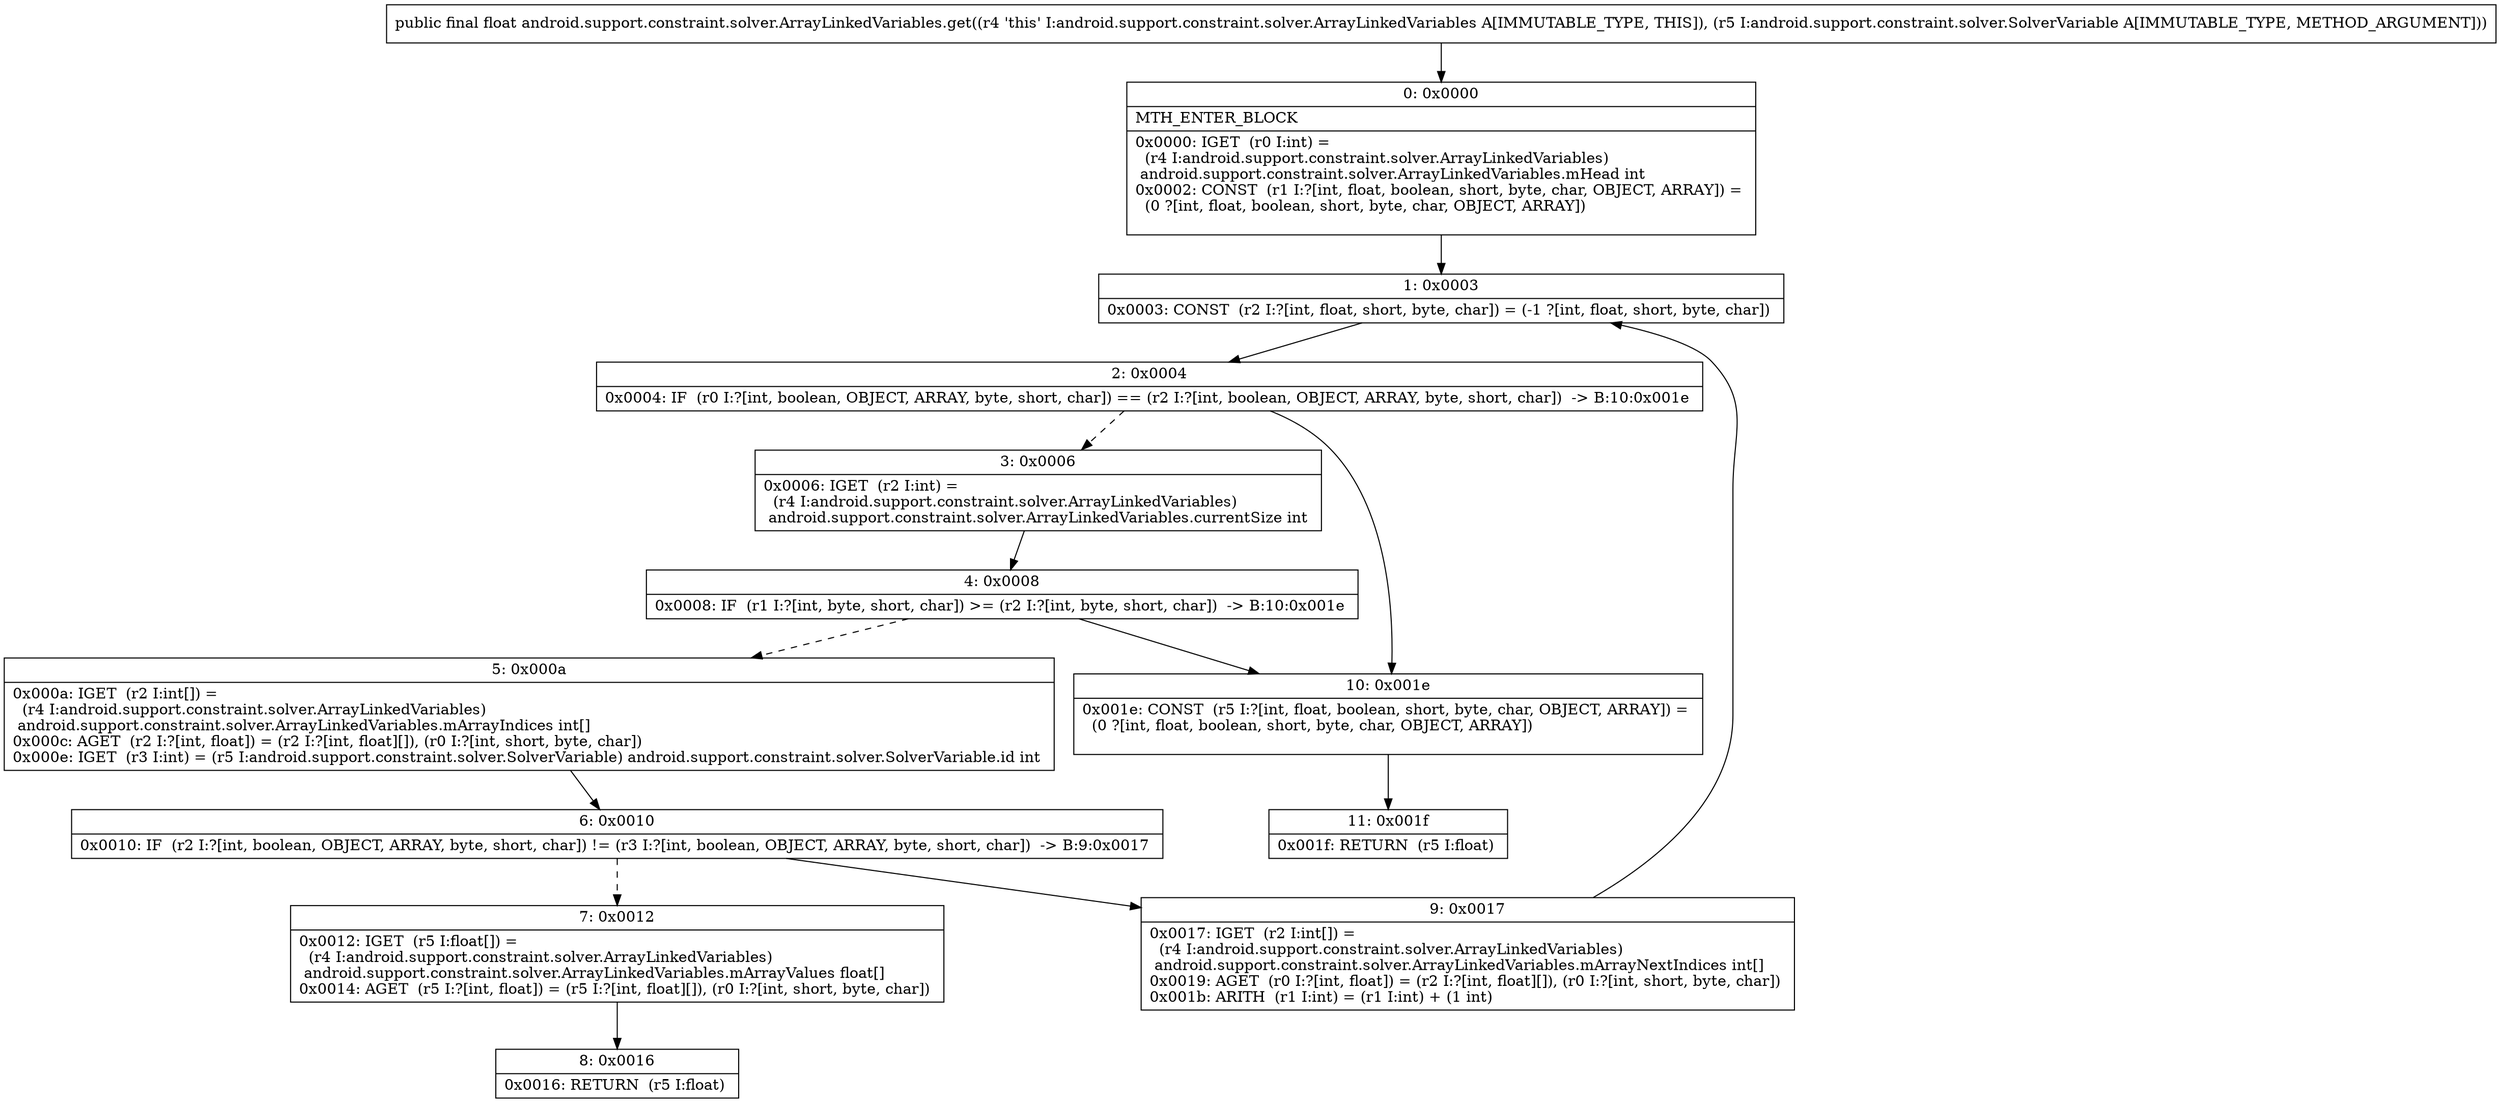 digraph "CFG forandroid.support.constraint.solver.ArrayLinkedVariables.get(Landroid\/support\/constraint\/solver\/SolverVariable;)F" {
Node_0 [shape=record,label="{0\:\ 0x0000|MTH_ENTER_BLOCK\l|0x0000: IGET  (r0 I:int) = \l  (r4 I:android.support.constraint.solver.ArrayLinkedVariables)\l android.support.constraint.solver.ArrayLinkedVariables.mHead int \l0x0002: CONST  (r1 I:?[int, float, boolean, short, byte, char, OBJECT, ARRAY]) = \l  (0 ?[int, float, boolean, short, byte, char, OBJECT, ARRAY])\l \l}"];
Node_1 [shape=record,label="{1\:\ 0x0003|0x0003: CONST  (r2 I:?[int, float, short, byte, char]) = (\-1 ?[int, float, short, byte, char]) \l}"];
Node_2 [shape=record,label="{2\:\ 0x0004|0x0004: IF  (r0 I:?[int, boolean, OBJECT, ARRAY, byte, short, char]) == (r2 I:?[int, boolean, OBJECT, ARRAY, byte, short, char])  \-\> B:10:0x001e \l}"];
Node_3 [shape=record,label="{3\:\ 0x0006|0x0006: IGET  (r2 I:int) = \l  (r4 I:android.support.constraint.solver.ArrayLinkedVariables)\l android.support.constraint.solver.ArrayLinkedVariables.currentSize int \l}"];
Node_4 [shape=record,label="{4\:\ 0x0008|0x0008: IF  (r1 I:?[int, byte, short, char]) \>= (r2 I:?[int, byte, short, char])  \-\> B:10:0x001e \l}"];
Node_5 [shape=record,label="{5\:\ 0x000a|0x000a: IGET  (r2 I:int[]) = \l  (r4 I:android.support.constraint.solver.ArrayLinkedVariables)\l android.support.constraint.solver.ArrayLinkedVariables.mArrayIndices int[] \l0x000c: AGET  (r2 I:?[int, float]) = (r2 I:?[int, float][]), (r0 I:?[int, short, byte, char]) \l0x000e: IGET  (r3 I:int) = (r5 I:android.support.constraint.solver.SolverVariable) android.support.constraint.solver.SolverVariable.id int \l}"];
Node_6 [shape=record,label="{6\:\ 0x0010|0x0010: IF  (r2 I:?[int, boolean, OBJECT, ARRAY, byte, short, char]) != (r3 I:?[int, boolean, OBJECT, ARRAY, byte, short, char])  \-\> B:9:0x0017 \l}"];
Node_7 [shape=record,label="{7\:\ 0x0012|0x0012: IGET  (r5 I:float[]) = \l  (r4 I:android.support.constraint.solver.ArrayLinkedVariables)\l android.support.constraint.solver.ArrayLinkedVariables.mArrayValues float[] \l0x0014: AGET  (r5 I:?[int, float]) = (r5 I:?[int, float][]), (r0 I:?[int, short, byte, char]) \l}"];
Node_8 [shape=record,label="{8\:\ 0x0016|0x0016: RETURN  (r5 I:float) \l}"];
Node_9 [shape=record,label="{9\:\ 0x0017|0x0017: IGET  (r2 I:int[]) = \l  (r4 I:android.support.constraint.solver.ArrayLinkedVariables)\l android.support.constraint.solver.ArrayLinkedVariables.mArrayNextIndices int[] \l0x0019: AGET  (r0 I:?[int, float]) = (r2 I:?[int, float][]), (r0 I:?[int, short, byte, char]) \l0x001b: ARITH  (r1 I:int) = (r1 I:int) + (1 int) \l}"];
Node_10 [shape=record,label="{10\:\ 0x001e|0x001e: CONST  (r5 I:?[int, float, boolean, short, byte, char, OBJECT, ARRAY]) = \l  (0 ?[int, float, boolean, short, byte, char, OBJECT, ARRAY])\l \l}"];
Node_11 [shape=record,label="{11\:\ 0x001f|0x001f: RETURN  (r5 I:float) \l}"];
MethodNode[shape=record,label="{public final float android.support.constraint.solver.ArrayLinkedVariables.get((r4 'this' I:android.support.constraint.solver.ArrayLinkedVariables A[IMMUTABLE_TYPE, THIS]), (r5 I:android.support.constraint.solver.SolverVariable A[IMMUTABLE_TYPE, METHOD_ARGUMENT])) }"];
MethodNode -> Node_0;
Node_0 -> Node_1;
Node_1 -> Node_2;
Node_2 -> Node_3[style=dashed];
Node_2 -> Node_10;
Node_3 -> Node_4;
Node_4 -> Node_5[style=dashed];
Node_4 -> Node_10;
Node_5 -> Node_6;
Node_6 -> Node_7[style=dashed];
Node_6 -> Node_9;
Node_7 -> Node_8;
Node_9 -> Node_1;
Node_10 -> Node_11;
}

